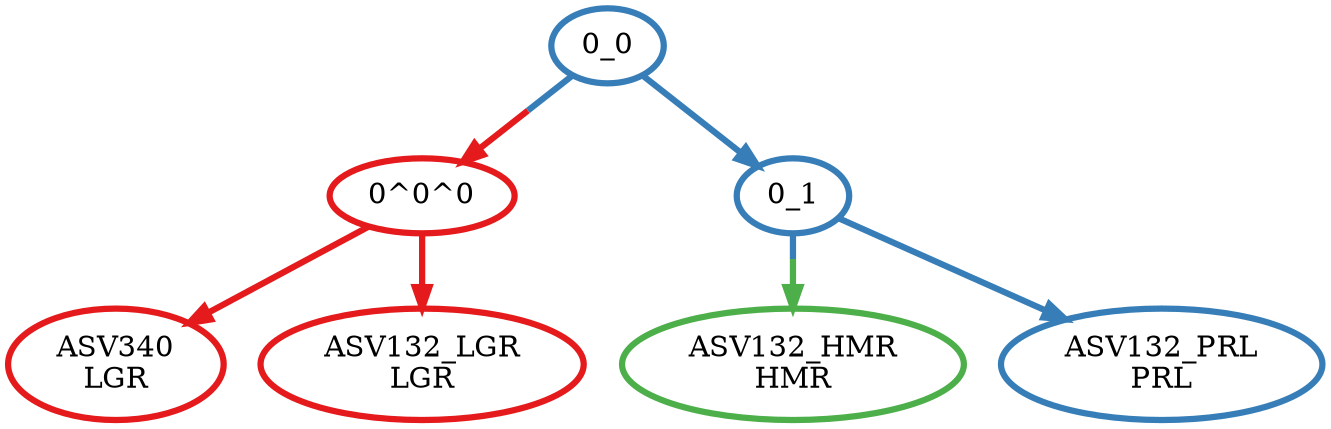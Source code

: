 digraph T {
	{
		rank=same
		6 [penwidth=3,colorscheme=set19,color=3,label="ASV132_HMR\nHMR"]
		5 [penwidth=3,colorscheme=set19,color=2,label="ASV132_PRL\nPRL"]
		4 [penwidth=3,colorscheme=set19,color=1,label="ASV340\nLGR"]
		3 [penwidth=3,colorscheme=set19,color=1,label="ASV132_LGR\nLGR"]
	}
	2 [penwidth=3,colorscheme=set19,color=1,label="0^0^0"]
	1 [penwidth=3,colorscheme=set19,color=2,label="0_1"]
	0 [penwidth=3,colorscheme=set19,color=2,label="0_0"]
	2 -> 4 [penwidth=3,colorscheme=set19,color=1]
	2 -> 3 [penwidth=3,colorscheme=set19,color=1]
	1 -> 6 [penwidth=3,colorscheme=set19,color="2;0.5:3"]
	1 -> 5 [penwidth=3,colorscheme=set19,color=2]
	0 -> 2 [penwidth=3,colorscheme=set19,color="2;0.5:1"]
	0 -> 1 [penwidth=3,colorscheme=set19,color=2]
}
